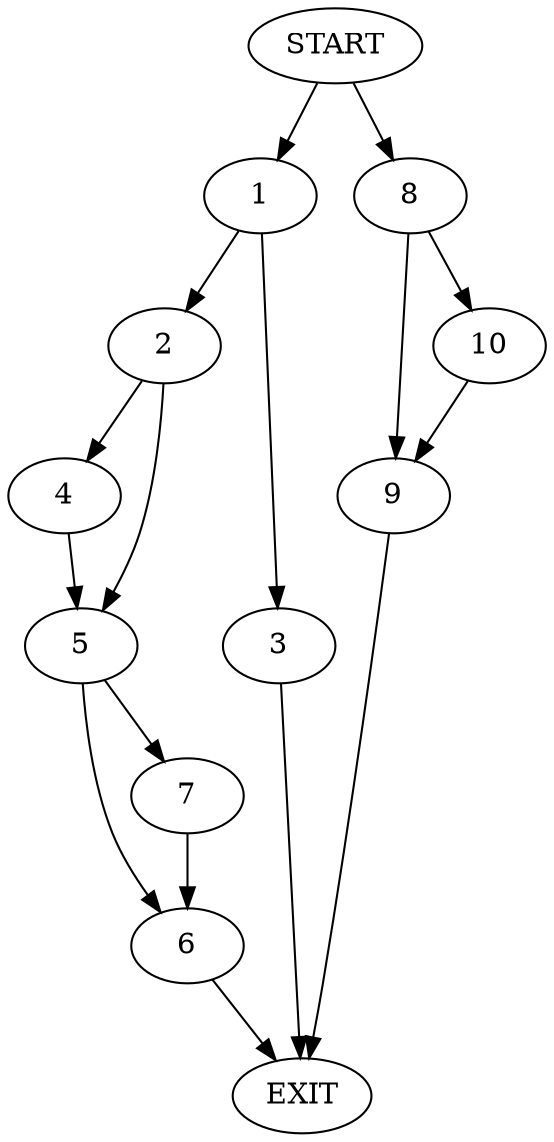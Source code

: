 digraph {
0 [label="START"]
11 [label="EXIT"]
0 -> 1
1 -> 2
1 -> 3
3 -> 11
2 -> 4
2 -> 5
4 -> 5
5 -> 6
5 -> 7
7 -> 6
6 -> 11
0 -> 8
8 -> 9
8 -> 10
9 -> 11
10 -> 9
}
